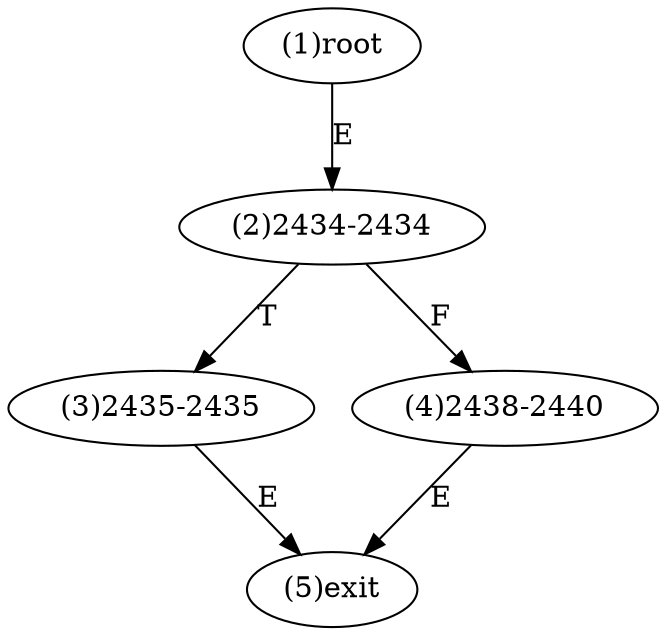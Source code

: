 digraph "" { 
1[ label="(1)root"];
2[ label="(2)2434-2434"];
3[ label="(3)2435-2435"];
4[ label="(4)2438-2440"];
5[ label="(5)exit"];
1->2[ label="E"];
2->4[ label="F"];
2->3[ label="T"];
3->5[ label="E"];
4->5[ label="E"];
}